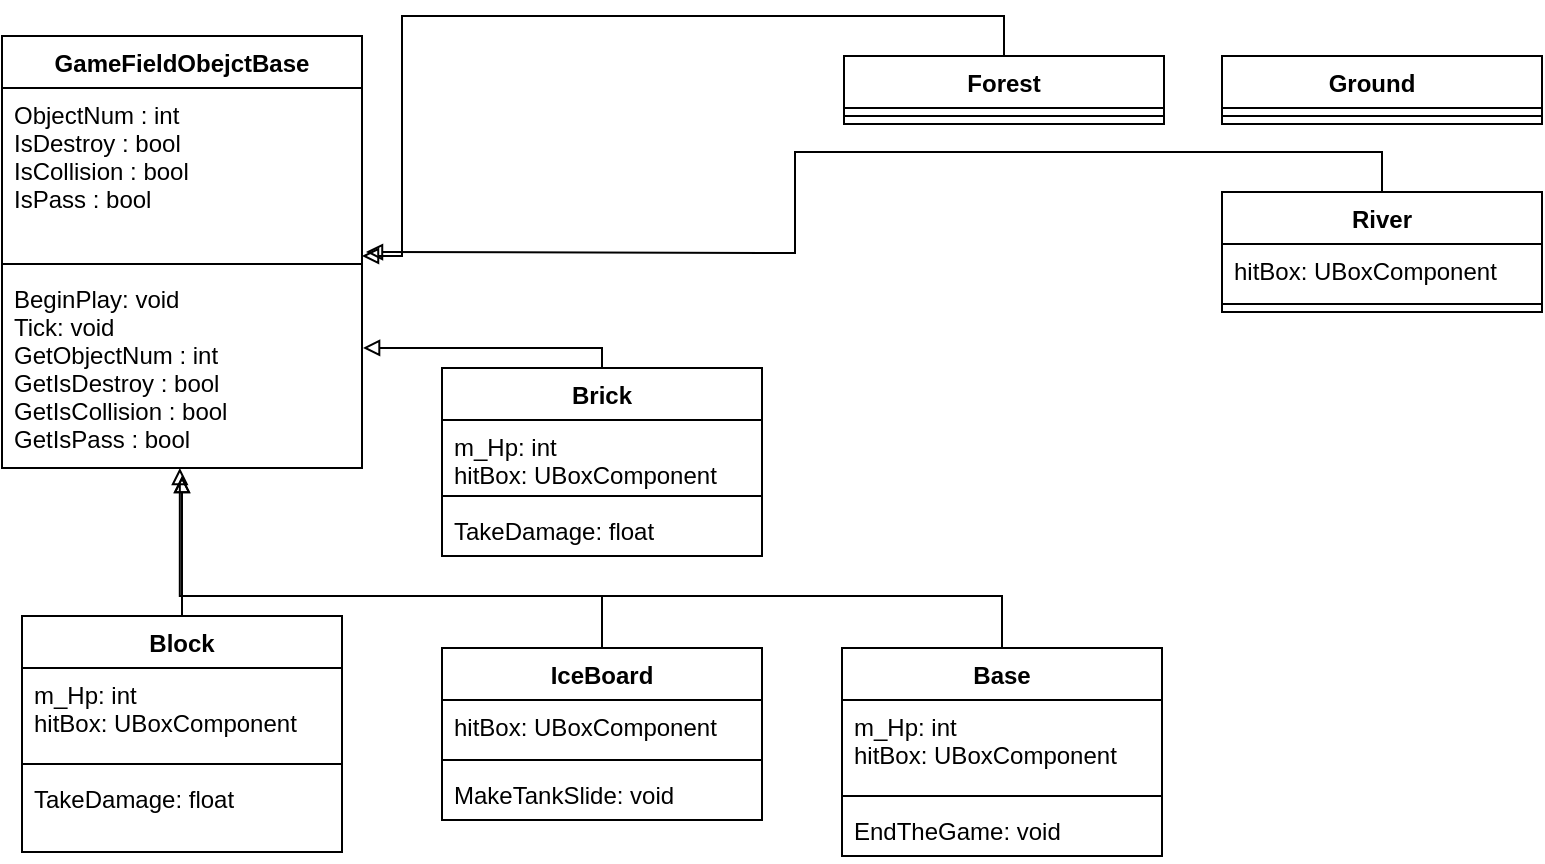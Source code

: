 <mxfile version="14.8.1" type="github">
  <diagram id="18M-LUdaHcNmzgpJbuH8" name="Page-1">
    <mxGraphModel dx="1185" dy="635" grid="1" gridSize="10" guides="1" tooltips="1" connect="1" arrows="1" fold="1" page="1" pageScale="1" pageWidth="827" pageHeight="1169" math="0" shadow="0">
      <root>
        <mxCell id="0" />
        <mxCell id="1" parent="0" />
        <mxCell id="j56DUkqlP8ktRM9wooqD-5" value="GameFieldObejctBase" style="swimlane;fontStyle=1;align=center;verticalAlign=top;childLayout=stackLayout;horizontal=1;startSize=26;horizontalStack=0;resizeParent=1;resizeParentMax=0;resizeLast=0;collapsible=1;marginBottom=0;" parent="1" vertex="1">
          <mxGeometry x="40" y="30" width="180" height="216" as="geometry" />
        </mxCell>
        <mxCell id="j56DUkqlP8ktRM9wooqD-6" value="ObjectNum : int &#xa;IsDestroy : bool &#xa;IsCollision : bool &#xa;IsPass : bool&#xa;&#xa;&#xa; &#xa;&#xa;&#xa;" style="text;strokeColor=none;fillColor=none;align=left;verticalAlign=top;spacingLeft=4;spacingRight=4;overflow=hidden;rotatable=0;points=[[0,0.5],[1,0.5]];portConstraint=eastwest;" parent="j56DUkqlP8ktRM9wooqD-5" vertex="1">
          <mxGeometry y="26" width="180" height="84" as="geometry" />
        </mxCell>
        <mxCell id="j56DUkqlP8ktRM9wooqD-7" value="" style="line;strokeWidth=1;fillColor=none;align=left;verticalAlign=middle;spacingTop=-1;spacingLeft=3;spacingRight=3;rotatable=0;labelPosition=right;points=[];portConstraint=eastwest;" parent="j56DUkqlP8ktRM9wooqD-5" vertex="1">
          <mxGeometry y="110" width="180" height="8" as="geometry" />
        </mxCell>
        <mxCell id="j56DUkqlP8ktRM9wooqD-8" value="BeginPlay: void&#xa;Tick: void&#xa;GetObjectNum : int &#xa;GetIsDestroy : bool &#xa;GetIsCollision : bool &#xa;GetIsPass : bool&#xa;&#xa;" style="text;strokeColor=none;fillColor=none;align=left;verticalAlign=top;spacingLeft=4;spacingRight=4;overflow=hidden;rotatable=0;points=[[0,0.5],[1,0.5]];portConstraint=eastwest;" parent="j56DUkqlP8ktRM9wooqD-5" vertex="1">
          <mxGeometry y="118" width="180" height="98" as="geometry" />
        </mxCell>
        <mxCell id="ObYeSLzphHEVCBW5jLu3-10" value="Ground   " style="swimlane;fontStyle=1;align=center;verticalAlign=top;childLayout=stackLayout;horizontal=1;startSize=26;horizontalStack=0;resizeParent=1;resizeParentMax=0;resizeLast=0;collapsible=1;marginBottom=0;" vertex="1" parent="1">
          <mxGeometry x="650" y="40" width="160" height="34" as="geometry" />
        </mxCell>
        <mxCell id="ObYeSLzphHEVCBW5jLu3-12" value="" style="line;strokeWidth=1;fillColor=none;align=left;verticalAlign=middle;spacingTop=-1;spacingLeft=3;spacingRight=3;rotatable=0;labelPosition=right;points=[];portConstraint=eastwest;" vertex="1" parent="ObYeSLzphHEVCBW5jLu3-10">
          <mxGeometry y="26" width="160" height="8" as="geometry" />
        </mxCell>
        <mxCell id="ObYeSLzphHEVCBW5jLu3-48" style="edgeStyle=orthogonalEdgeStyle;rounded=0;orthogonalLoop=1;jettySize=auto;html=1;exitX=0.5;exitY=0;exitDx=0;exitDy=0;startArrow=none;startFill=0;endArrow=block;endFill=0;" edge="1" parent="1" source="ObYeSLzphHEVCBW5jLu3-14">
          <mxGeometry relative="1" as="geometry">
            <mxPoint x="130" y="250" as="targetPoint" />
          </mxGeometry>
        </mxCell>
        <mxCell id="ObYeSLzphHEVCBW5jLu3-14" value="Block" style="swimlane;fontStyle=1;align=center;verticalAlign=top;childLayout=stackLayout;horizontal=1;startSize=26;horizontalStack=0;resizeParent=1;resizeParentMax=0;resizeLast=0;collapsible=1;marginBottom=0;" vertex="1" parent="1">
          <mxGeometry x="50" y="320" width="160" height="118" as="geometry" />
        </mxCell>
        <mxCell id="ObYeSLzphHEVCBW5jLu3-15" value="m_Hp: int&#xa;hitBox: UBoxComponent" style="text;strokeColor=none;fillColor=none;align=left;verticalAlign=top;spacingLeft=4;spacingRight=4;overflow=hidden;rotatable=0;points=[[0,0.5],[1,0.5]];portConstraint=eastwest;" vertex="1" parent="ObYeSLzphHEVCBW5jLu3-14">
          <mxGeometry y="26" width="160" height="44" as="geometry" />
        </mxCell>
        <mxCell id="ObYeSLzphHEVCBW5jLu3-16" value="" style="line;strokeWidth=1;fillColor=none;align=left;verticalAlign=middle;spacingTop=-1;spacingLeft=3;spacingRight=3;rotatable=0;labelPosition=right;points=[];portConstraint=eastwest;" vertex="1" parent="ObYeSLzphHEVCBW5jLu3-14">
          <mxGeometry y="70" width="160" height="8" as="geometry" />
        </mxCell>
        <mxCell id="ObYeSLzphHEVCBW5jLu3-17" value="TakeDamage: float " style="text;strokeColor=none;fillColor=none;align=left;verticalAlign=top;spacingLeft=4;spacingRight=4;overflow=hidden;rotatable=0;points=[[0,0.5],[1,0.5]];portConstraint=eastwest;" vertex="1" parent="ObYeSLzphHEVCBW5jLu3-14">
          <mxGeometry y="78" width="160" height="40" as="geometry" />
        </mxCell>
        <mxCell id="ObYeSLzphHEVCBW5jLu3-43" style="edgeStyle=orthogonalEdgeStyle;rounded=0;orthogonalLoop=1;jettySize=auto;html=1;exitX=0.5;exitY=0;exitDx=0;exitDy=0;entryX=1.003;entryY=0.976;entryDx=0;entryDy=0;entryPerimeter=0;startArrow=none;startFill=0;endArrow=block;endFill=0;" edge="1" parent="1">
          <mxGeometry relative="1" as="geometry">
            <mxPoint x="340" y="198" as="sourcePoint" />
            <mxPoint x="220.54" y="185.984" as="targetPoint" />
            <Array as="points">
              <mxPoint x="340" y="186" />
            </Array>
          </mxGeometry>
        </mxCell>
        <mxCell id="ObYeSLzphHEVCBW5jLu3-18" value="Brick" style="swimlane;fontStyle=1;align=center;verticalAlign=top;childLayout=stackLayout;horizontal=1;startSize=26;horizontalStack=0;resizeParent=1;resizeParentMax=0;resizeLast=0;collapsible=1;marginBottom=0;" vertex="1" parent="1">
          <mxGeometry x="260" y="196" width="160" height="94" as="geometry" />
        </mxCell>
        <mxCell id="ObYeSLzphHEVCBW5jLu3-19" value="m_Hp: int&#xa;hitBox: UBoxComponent" style="text;strokeColor=none;fillColor=none;align=left;verticalAlign=top;spacingLeft=4;spacingRight=4;overflow=hidden;rotatable=0;points=[[0,0.5],[1,0.5]];portConstraint=eastwest;" vertex="1" parent="ObYeSLzphHEVCBW5jLu3-18">
          <mxGeometry y="26" width="160" height="34" as="geometry" />
        </mxCell>
        <mxCell id="ObYeSLzphHEVCBW5jLu3-20" value="" style="line;strokeWidth=1;fillColor=none;align=left;verticalAlign=middle;spacingTop=-1;spacingLeft=3;spacingRight=3;rotatable=0;labelPosition=right;points=[];portConstraint=eastwest;" vertex="1" parent="ObYeSLzphHEVCBW5jLu3-18">
          <mxGeometry y="60" width="160" height="8" as="geometry" />
        </mxCell>
        <mxCell id="ObYeSLzphHEVCBW5jLu3-21" value="TakeDamage: float " style="text;strokeColor=none;fillColor=none;align=left;verticalAlign=top;spacingLeft=4;spacingRight=4;overflow=hidden;rotatable=0;points=[[0,0.5],[1,0.5]];portConstraint=eastwest;" vertex="1" parent="ObYeSLzphHEVCBW5jLu3-18">
          <mxGeometry y="68" width="160" height="26" as="geometry" />
        </mxCell>
        <mxCell id="ObYeSLzphHEVCBW5jLu3-45" style="edgeStyle=orthogonalEdgeStyle;rounded=0;orthogonalLoop=1;jettySize=auto;html=1;exitX=0.5;exitY=0;exitDx=0;exitDy=0;startArrow=none;startFill=0;endArrow=block;endFill=0;" edge="1" parent="1" source="ObYeSLzphHEVCBW5jLu3-22">
          <mxGeometry relative="1" as="geometry">
            <mxPoint x="220" y="140" as="targetPoint" />
            <Array as="points">
              <mxPoint x="541" y="20" />
              <mxPoint x="240" y="20" />
              <mxPoint x="240" y="140" />
            </Array>
          </mxGeometry>
        </mxCell>
        <mxCell id="ObYeSLzphHEVCBW5jLu3-22" value="Forest" style="swimlane;fontStyle=1;align=center;verticalAlign=top;childLayout=stackLayout;horizontal=1;startSize=26;horizontalStack=0;resizeParent=1;resizeParentMax=0;resizeLast=0;collapsible=1;marginBottom=0;" vertex="1" parent="1">
          <mxGeometry x="461" y="40" width="160" height="34" as="geometry" />
        </mxCell>
        <mxCell id="ObYeSLzphHEVCBW5jLu3-24" value="" style="line;strokeWidth=1;fillColor=none;align=left;verticalAlign=middle;spacingTop=-1;spacingLeft=3;spacingRight=3;rotatable=0;labelPosition=right;points=[];portConstraint=eastwest;" vertex="1" parent="ObYeSLzphHEVCBW5jLu3-22">
          <mxGeometry y="26" width="160" height="8" as="geometry" />
        </mxCell>
        <mxCell id="ObYeSLzphHEVCBW5jLu3-49" style="edgeStyle=orthogonalEdgeStyle;rounded=0;orthogonalLoop=1;jettySize=auto;html=1;exitX=0.5;exitY=0;exitDx=0;exitDy=0;startArrow=none;startFill=0;endArrow=block;endFill=0;" edge="1" parent="1" source="ObYeSLzphHEVCBW5jLu3-26">
          <mxGeometry relative="1" as="geometry">
            <mxPoint x="222" y="138" as="targetPoint" />
          </mxGeometry>
        </mxCell>
        <mxCell id="ObYeSLzphHEVCBW5jLu3-26" value="River" style="swimlane;fontStyle=1;align=center;verticalAlign=top;childLayout=stackLayout;horizontal=1;startSize=26;horizontalStack=0;resizeParent=1;resizeParentMax=0;resizeLast=0;collapsible=1;marginBottom=0;" vertex="1" parent="1">
          <mxGeometry x="650" y="108" width="160" height="60" as="geometry" />
        </mxCell>
        <mxCell id="ObYeSLzphHEVCBW5jLu3-27" value="hitBox: UBoxComponent" style="text;strokeColor=none;fillColor=none;align=left;verticalAlign=top;spacingLeft=4;spacingRight=4;overflow=hidden;rotatable=0;points=[[0,0.5],[1,0.5]];portConstraint=eastwest;" vertex="1" parent="ObYeSLzphHEVCBW5jLu3-26">
          <mxGeometry y="26" width="160" height="26" as="geometry" />
        </mxCell>
        <mxCell id="ObYeSLzphHEVCBW5jLu3-28" value="" style="line;strokeWidth=1;fillColor=none;align=left;verticalAlign=middle;spacingTop=-1;spacingLeft=3;spacingRight=3;rotatable=0;labelPosition=right;points=[];portConstraint=eastwest;" vertex="1" parent="ObYeSLzphHEVCBW5jLu3-26">
          <mxGeometry y="52" width="160" height="8" as="geometry" />
        </mxCell>
        <mxCell id="ObYeSLzphHEVCBW5jLu3-38" style="edgeStyle=orthogonalEdgeStyle;rounded=0;orthogonalLoop=1;jettySize=auto;html=1;exitX=0.5;exitY=0;exitDx=0;exitDy=0;entryX=0.494;entryY=1;entryDx=0;entryDy=0;entryPerimeter=0;startArrow=none;startFill=0;endArrow=block;endFill=0;" edge="1" parent="1" source="ObYeSLzphHEVCBW5jLu3-30" target="j56DUkqlP8ktRM9wooqD-8">
          <mxGeometry relative="1" as="geometry">
            <Array as="points">
              <mxPoint x="340" y="310" />
              <mxPoint x="129" y="310" />
            </Array>
          </mxGeometry>
        </mxCell>
        <mxCell id="ObYeSLzphHEVCBW5jLu3-30" value="IceBoard" style="swimlane;fontStyle=1;align=center;verticalAlign=top;childLayout=stackLayout;horizontal=1;startSize=26;horizontalStack=0;resizeParent=1;resizeParentMax=0;resizeLast=0;collapsible=1;marginBottom=0;" vertex="1" parent="1">
          <mxGeometry x="260" y="336" width="160" height="86" as="geometry" />
        </mxCell>
        <mxCell id="ObYeSLzphHEVCBW5jLu3-31" value="hitBox: UBoxComponent" style="text;strokeColor=none;fillColor=none;align=left;verticalAlign=top;spacingLeft=4;spacingRight=4;overflow=hidden;rotatable=0;points=[[0,0.5],[1,0.5]];portConstraint=eastwest;" vertex="1" parent="ObYeSLzphHEVCBW5jLu3-30">
          <mxGeometry y="26" width="160" height="26" as="geometry" />
        </mxCell>
        <mxCell id="ObYeSLzphHEVCBW5jLu3-32" value="" style="line;strokeWidth=1;fillColor=none;align=left;verticalAlign=middle;spacingTop=-1;spacingLeft=3;spacingRight=3;rotatable=0;labelPosition=right;points=[];portConstraint=eastwest;" vertex="1" parent="ObYeSLzphHEVCBW5jLu3-30">
          <mxGeometry y="52" width="160" height="8" as="geometry" />
        </mxCell>
        <mxCell id="ObYeSLzphHEVCBW5jLu3-33" value="MakeTankSlide: void " style="text;strokeColor=none;fillColor=none;align=left;verticalAlign=top;spacingLeft=4;spacingRight=4;overflow=hidden;rotatable=0;points=[[0,0.5],[1,0.5]];portConstraint=eastwest;" vertex="1" parent="ObYeSLzphHEVCBW5jLu3-30">
          <mxGeometry y="60" width="160" height="26" as="geometry" />
        </mxCell>
        <mxCell id="ObYeSLzphHEVCBW5jLu3-40" style="edgeStyle=orthogonalEdgeStyle;rounded=0;orthogonalLoop=1;jettySize=auto;html=1;exitX=0.5;exitY=0;exitDx=0;exitDy=0;startArrow=none;startFill=0;endArrow=block;endFill=0;" edge="1" parent="1" source="ObYeSLzphHEVCBW5jLu3-34">
          <mxGeometry relative="1" as="geometry">
            <mxPoint x="130" y="250" as="targetPoint" />
            <Array as="points">
              <mxPoint x="540" y="310" />
              <mxPoint x="130" y="310" />
            </Array>
          </mxGeometry>
        </mxCell>
        <mxCell id="ObYeSLzphHEVCBW5jLu3-34" value="Base" style="swimlane;fontStyle=1;align=center;verticalAlign=top;childLayout=stackLayout;horizontal=1;startSize=26;horizontalStack=0;resizeParent=1;resizeParentMax=0;resizeLast=0;collapsible=1;marginBottom=0;" vertex="1" parent="1">
          <mxGeometry x="460" y="336" width="160" height="104" as="geometry" />
        </mxCell>
        <mxCell id="ObYeSLzphHEVCBW5jLu3-35" value="m_Hp: int&#xa;hitBox: UBoxComponent" style="text;strokeColor=none;fillColor=none;align=left;verticalAlign=top;spacingLeft=4;spacingRight=4;overflow=hidden;rotatable=0;points=[[0,0.5],[1,0.5]];portConstraint=eastwest;" vertex="1" parent="ObYeSLzphHEVCBW5jLu3-34">
          <mxGeometry y="26" width="160" height="44" as="geometry" />
        </mxCell>
        <mxCell id="ObYeSLzphHEVCBW5jLu3-36" value="" style="line;strokeWidth=1;fillColor=none;align=left;verticalAlign=middle;spacingTop=-1;spacingLeft=3;spacingRight=3;rotatable=0;labelPosition=right;points=[];portConstraint=eastwest;" vertex="1" parent="ObYeSLzphHEVCBW5jLu3-34">
          <mxGeometry y="70" width="160" height="8" as="geometry" />
        </mxCell>
        <mxCell id="ObYeSLzphHEVCBW5jLu3-37" value="EndTheGame: void " style="text;strokeColor=none;fillColor=none;align=left;verticalAlign=top;spacingLeft=4;spacingRight=4;overflow=hidden;rotatable=0;points=[[0,0.5],[1,0.5]];portConstraint=eastwest;" vertex="1" parent="ObYeSLzphHEVCBW5jLu3-34">
          <mxGeometry y="78" width="160" height="26" as="geometry" />
        </mxCell>
      </root>
    </mxGraphModel>
  </diagram>
</mxfile>
